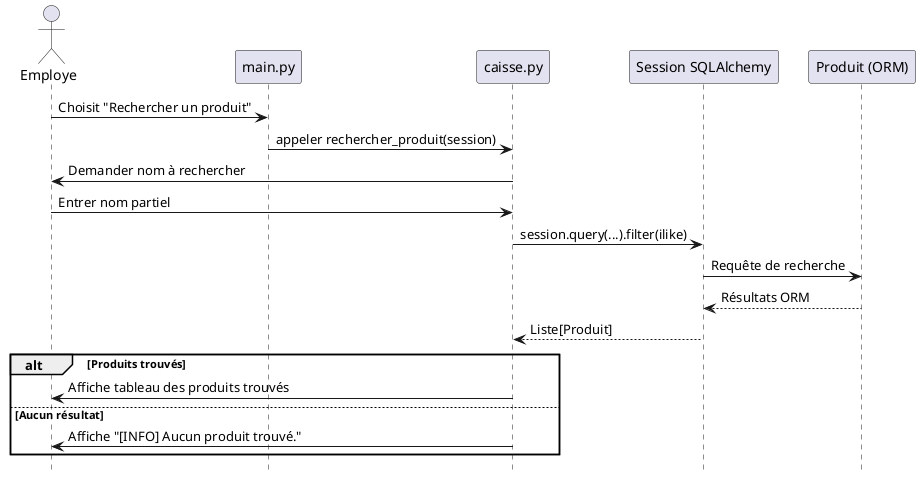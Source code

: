 @startuml
hide footbox
actor Employe
participant "main.py" as Main
participant "caisse.py" as Caisse
participant "Session SQLAlchemy" as Session
participant "Produit (ORM)" as Produit

Employe -> Main : Choisit "Rechercher un produit"
Main -> Caisse : appeler rechercher_produit(session)
Caisse -> Employe : Demander nom à rechercher
Employe -> Caisse : Entrer nom partiel
Caisse -> Session : session.query(...).filter(ilike)
Session -> Produit : Requête de recherche
Produit --> Session : Résultats ORM
Session --> Caisse : Liste[Produit]
alt Produits trouvés
    Caisse -> Employe : Affiche tableau des produits trouvés
else Aucun résultat
    Caisse -> Employe : Affiche "[INFO] Aucun produit trouvé."
end
@enduml
